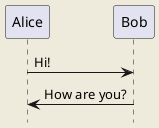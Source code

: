 
   @startuml
   skinparam backgroundColor #EEEBDC
   Alice -> Bob: Hi!
   Alice <- Bob: How are you?
   hide footbox
   @enduml
